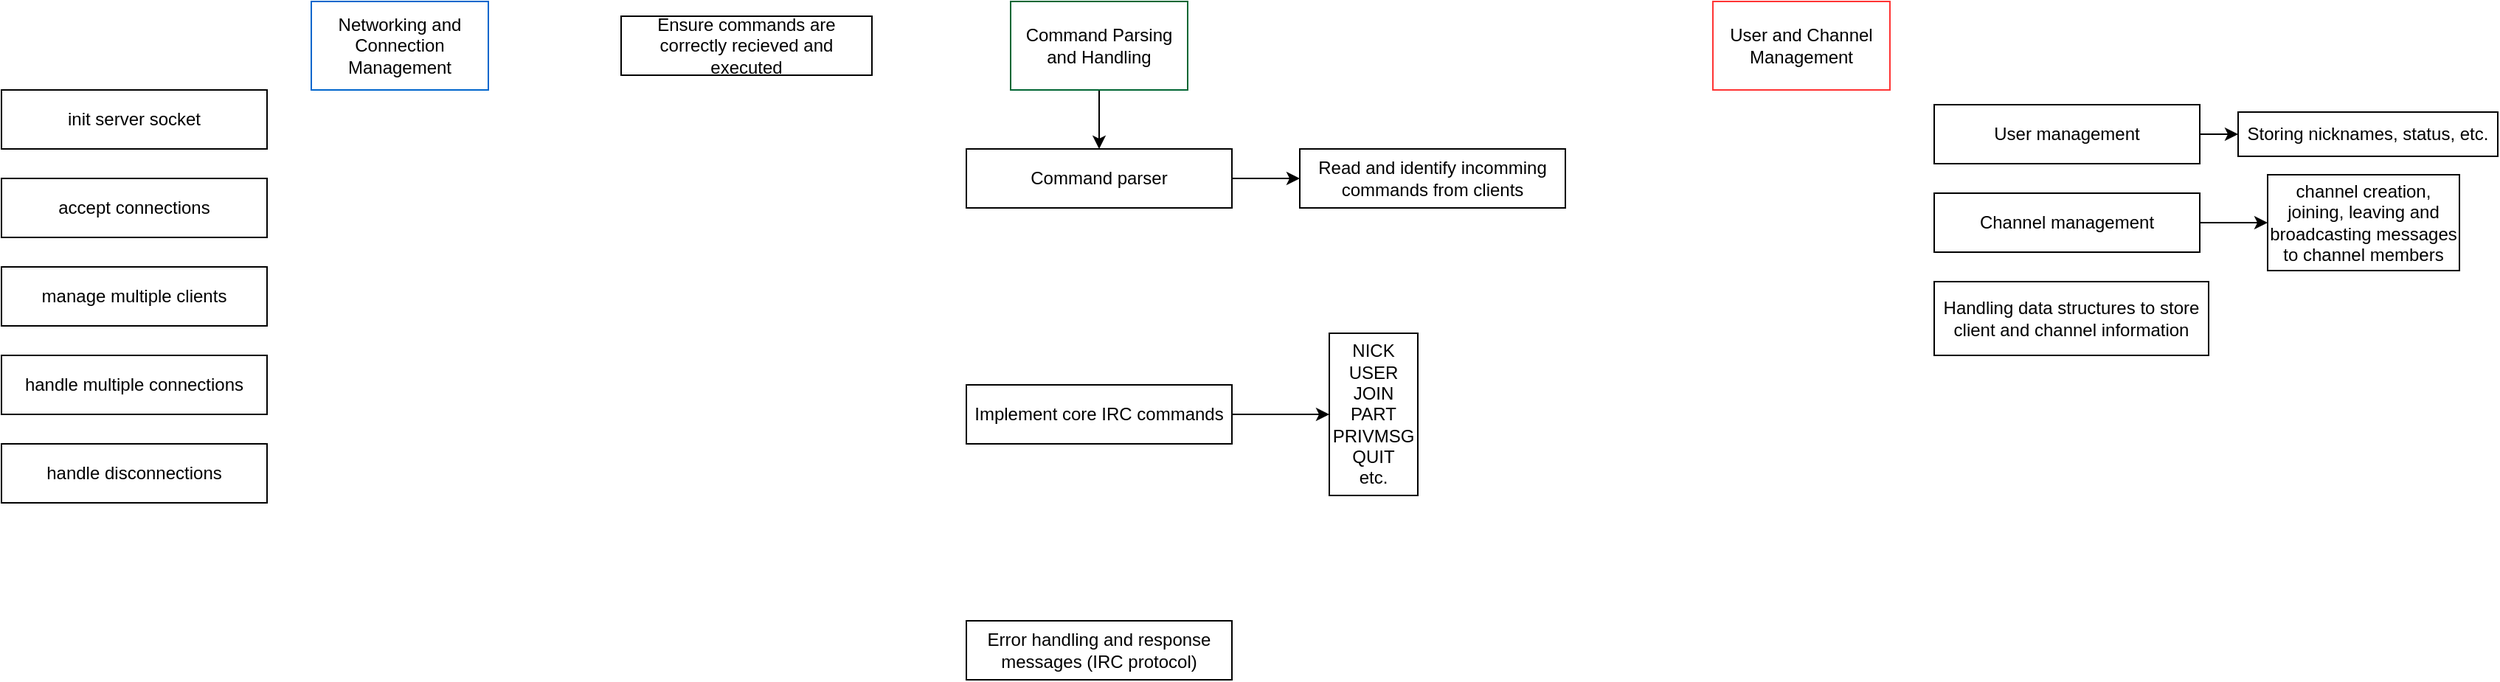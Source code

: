 <mxfile>
    <diagram id="3vso-2CknVOCGx9vlFHq" name="Page-1">
        <mxGraphModel dx="2468" dy="914" grid="1" gridSize="10" guides="1" tooltips="1" connect="1" arrows="1" fold="1" page="1" pageScale="1" pageWidth="827" pageHeight="1169" math="0" shadow="0">
            <root>
                <mxCell id="0"/>
                <mxCell id="1" parent="0"/>
                <mxCell id="69" style="edgeStyle=none;html=1;exitX=0.5;exitY=1;exitDx=0;exitDy=0;entryX=0.5;entryY=0;entryDx=0;entryDy=0;" parent="1" source="3" target="13" edge="1">
                    <mxGeometry relative="1" as="geometry"/>
                </mxCell>
                <mxCell id="3" value="Command Parsing and Handling" style="rounded=0;whiteSpace=wrap;html=1;labelBorderColor=none;labelBackgroundColor=none;strokeColor=#006633;" parent="1" vertex="1">
                    <mxGeometry x="354" width="120" height="60" as="geometry"/>
                </mxCell>
                <mxCell id="4" value="Networking and Connection Management" style="rounded=0;whiteSpace=wrap;html=1;strokeColor=#0066CC;" parent="1" vertex="1">
                    <mxGeometry x="-120" width="120" height="60" as="geometry"/>
                </mxCell>
                <mxCell id="5" value="User and Channel Management" style="rounded=0;whiteSpace=wrap;html=1;strokeColor=#FF3333;" parent="1" vertex="1">
                    <mxGeometry x="830" width="120" height="60" as="geometry"/>
                </mxCell>
                <mxCell id="7" value="init server socket" style="rounded=0;whiteSpace=wrap;html=1;" parent="1" vertex="1">
                    <mxGeometry x="-330" y="60" width="180" height="40" as="geometry"/>
                </mxCell>
                <mxCell id="8" value="accept connections" style="rounded=0;whiteSpace=wrap;html=1;" parent="1" vertex="1">
                    <mxGeometry x="-330" y="120" width="180" height="40" as="geometry"/>
                </mxCell>
                <mxCell id="9" value="manage multiple clients" style="rounded=0;whiteSpace=wrap;html=1;" parent="1" vertex="1">
                    <mxGeometry x="-330" y="180" width="180" height="40" as="geometry"/>
                </mxCell>
                <mxCell id="12" value="handle disconnections" style="rounded=0;whiteSpace=wrap;html=1;" parent="1" vertex="1">
                    <mxGeometry x="-330" y="300" width="180" height="40" as="geometry"/>
                </mxCell>
                <mxCell id="61" style="edgeStyle=none;html=1;exitX=1;exitY=0.5;exitDx=0;exitDy=0;entryX=0;entryY=0.5;entryDx=0;entryDy=0;" parent="1" source="13" target="46" edge="1">
                    <mxGeometry relative="1" as="geometry"/>
                </mxCell>
                <mxCell id="13" value="Command parser" style="rounded=0;whiteSpace=wrap;html=1;" parent="1" vertex="1">
                    <mxGeometry x="324" y="100" width="180" height="40" as="geometry"/>
                </mxCell>
                <mxCell id="18" value="NICK&lt;br&gt;USER&lt;br&gt;JOIN&lt;br&gt;PART&lt;br&gt;PRIVMSG&lt;br&gt;QUIT&lt;br&gt;etc." style="whiteSpace=wrap;html=1;rounded=0;" parent="1" vertex="1">
                    <mxGeometry x="570" y="225" width="60" height="110" as="geometry"/>
                </mxCell>
                <mxCell id="31" value="Ensure commands are correctly recieved and executed" style="whiteSpace=wrap;html=1;rounded=0;gradientColor=none;strokeColor=default;fillColor=none;" parent="1" vertex="1">
                    <mxGeometry x="90" y="10" width="170" height="40" as="geometry"/>
                </mxCell>
                <mxCell id="43" value="handle multiple connections" style="rounded=0;whiteSpace=wrap;html=1;" parent="1" vertex="1">
                    <mxGeometry x="-330" y="240" width="180" height="40" as="geometry"/>
                </mxCell>
                <mxCell id="46" value="Read and identify incomming commands from clients" style="rounded=0;whiteSpace=wrap;html=1;" parent="1" vertex="1">
                    <mxGeometry x="550" y="100" width="180" height="40" as="geometry"/>
                </mxCell>
                <mxCell id="55" style="edgeStyle=none;html=1;exitX=1;exitY=0.5;exitDx=0;exitDy=0;entryX=0;entryY=0.5;entryDx=0;entryDy=0;" parent="1" source="53" target="18" edge="1">
                    <mxGeometry relative="1" as="geometry"/>
                </mxCell>
                <mxCell id="53" value="Implement core IRC commands" style="rounded=0;whiteSpace=wrap;html=1;" parent="1" vertex="1">
                    <mxGeometry x="324" y="260" width="180" height="40" as="geometry"/>
                </mxCell>
                <mxCell id="54" value="Error handling and response messages (IRC protocol)" style="rounded=0;whiteSpace=wrap;html=1;" parent="1" vertex="1">
                    <mxGeometry x="324" y="420" width="180" height="40" as="geometry"/>
                </mxCell>
                <mxCell id="58" value="" style="edgeStyle=none;html=1;" parent="1" source="56" target="57" edge="1">
                    <mxGeometry relative="1" as="geometry"/>
                </mxCell>
                <mxCell id="56" value="User management" style="rounded=0;whiteSpace=wrap;html=1;" parent="1" vertex="1">
                    <mxGeometry x="980" y="70" width="180" height="40" as="geometry"/>
                </mxCell>
                <mxCell id="57" value="Storing nicknames, status, etc." style="whiteSpace=wrap;html=1;rounded=0;" parent="1" vertex="1">
                    <mxGeometry x="1186" y="75" width="176" height="30" as="geometry"/>
                </mxCell>
                <mxCell id="65" style="edgeStyle=none;html=1;exitX=1;exitY=0.5;exitDx=0;exitDy=0;entryX=0;entryY=0.5;entryDx=0;entryDy=0;" parent="1" source="59" target="64" edge="1">
                    <mxGeometry relative="1" as="geometry"/>
                </mxCell>
                <mxCell id="59" value="Channel management" style="rounded=0;whiteSpace=wrap;html=1;" parent="1" vertex="1">
                    <mxGeometry x="980" y="130" width="180" height="40" as="geometry"/>
                </mxCell>
                <mxCell id="64" value="channel creation, joining, leaving and broadcasting messages to channel members" style="whiteSpace=wrap;html=1;rounded=0;" parent="1" vertex="1">
                    <mxGeometry x="1206" y="117.5" width="130" height="65" as="geometry"/>
                </mxCell>
                <mxCell id="66" value="Handling data structures to store client and channel information" style="rounded=0;whiteSpace=wrap;html=1;" parent="1" vertex="1">
                    <mxGeometry x="980" y="190" width="186" height="50" as="geometry"/>
                </mxCell>
            </root>
        </mxGraphModel>
    </diagram>
</mxfile>
